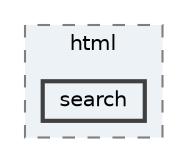 digraph "/home/ellie/Nextcloud/Coding/GenCLib/docs/gen/html/search"
{
 // INTERACTIVE_SVG=YES
 // LATEX_PDF_SIZE
  bgcolor="transparent";
  edge [fontname=Helvetica,fontsize=10,labelfontname=Helvetica,labelfontsize=10];
  node [fontname=Helvetica,fontsize=10,shape=box,height=0.2,width=0.4];
  compound=true
  subgraph clusterdir_c19add18ea25554e807ed2f0a92b5425 {
    graph [ bgcolor="#edf2f7", pencolor="grey50", label="html", fontname=Helvetica,fontsize=10 style="filled,dashed", URL="dir_c19add18ea25554e807ed2f0a92b5425.html",tooltip=""]
  dir_4b62847018b0a0db43803d80496bd58a [label="search", fillcolor="#edf2f7", color="grey25", style="filled,bold", URL="dir_4b62847018b0a0db43803d80496bd58a.html",tooltip=""];
  }
}
